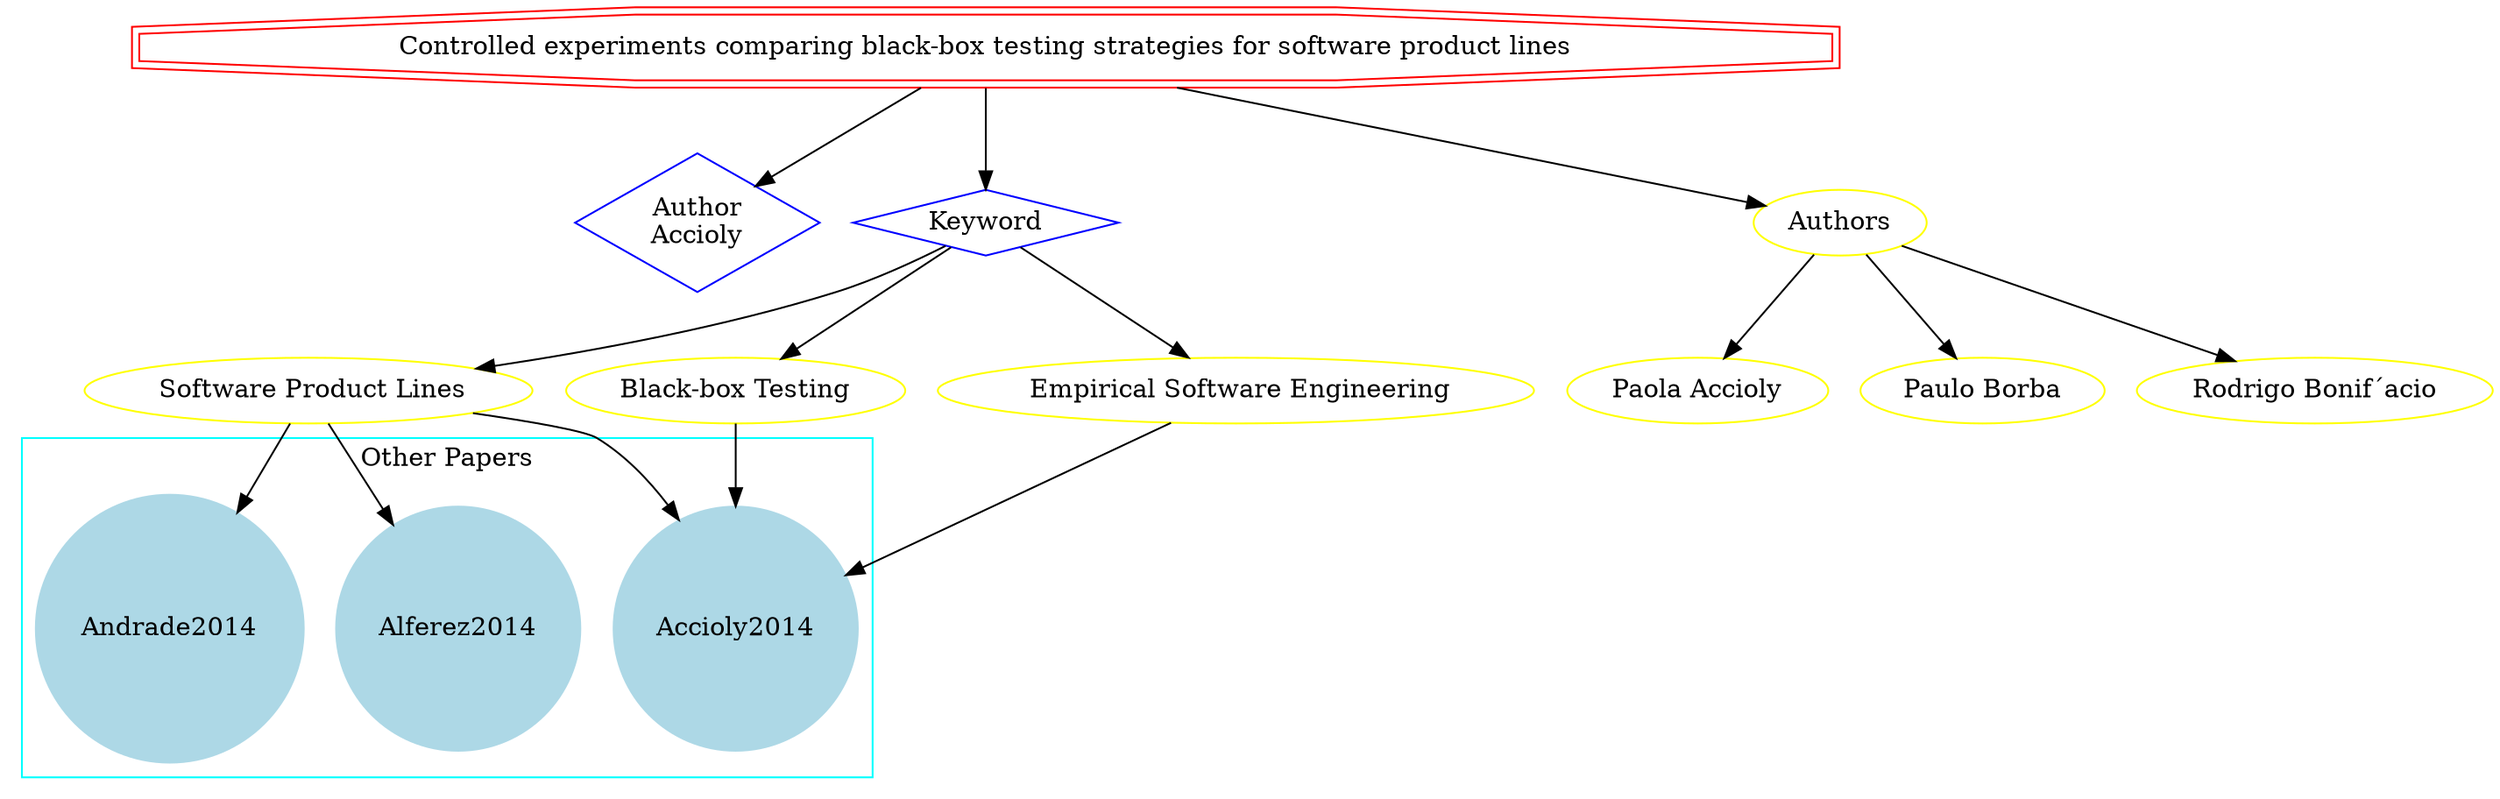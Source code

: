 strict digraph mind_map88 {
	node [color=red shape=doubleoctagon]
	"Controlled experiments comparing black-box testing strategies for software product lines"
	node [color=blue shape=diamond]
	"Author
Accioly"
	Keyword
	"Controlled experiments comparing black-box testing strategies for software product lines" -> "Author
Accioly"
	"Controlled experiments comparing black-box testing strategies for software product lines" -> Keyword
	node [color=yellow shape=ellipse]
	"Black-box Testing"
	Keyword -> "Black-box Testing"
	" Software Product Lines"
	Keyword -> " Software Product Lines"
	" Empirical Software Engineering"
	Keyword -> " Empirical Software Engineering"
	subgraph cluster_0 {
		node [style=filled]
		node [color=lightblue shape=circle]
		label="Other Papers"
		color=cyan
		Accioly2014
		Alferez2014
		Andrade2014
	}
	"Black-box Testing" -> Accioly2014
	" Software Product Lines" -> Accioly2014
	" Software Product Lines" -> Alferez2014
	" Software Product Lines" -> Andrade2014
	" Empirical Software Engineering" -> Accioly2014
	"Controlled experiments comparing black-box testing strategies for software product lines" -> Authors
	Authors -> "Paola Accioly"
	Authors -> "Paulo Borba"
	Authors -> "Rodrigo Bonif´acio"
}
